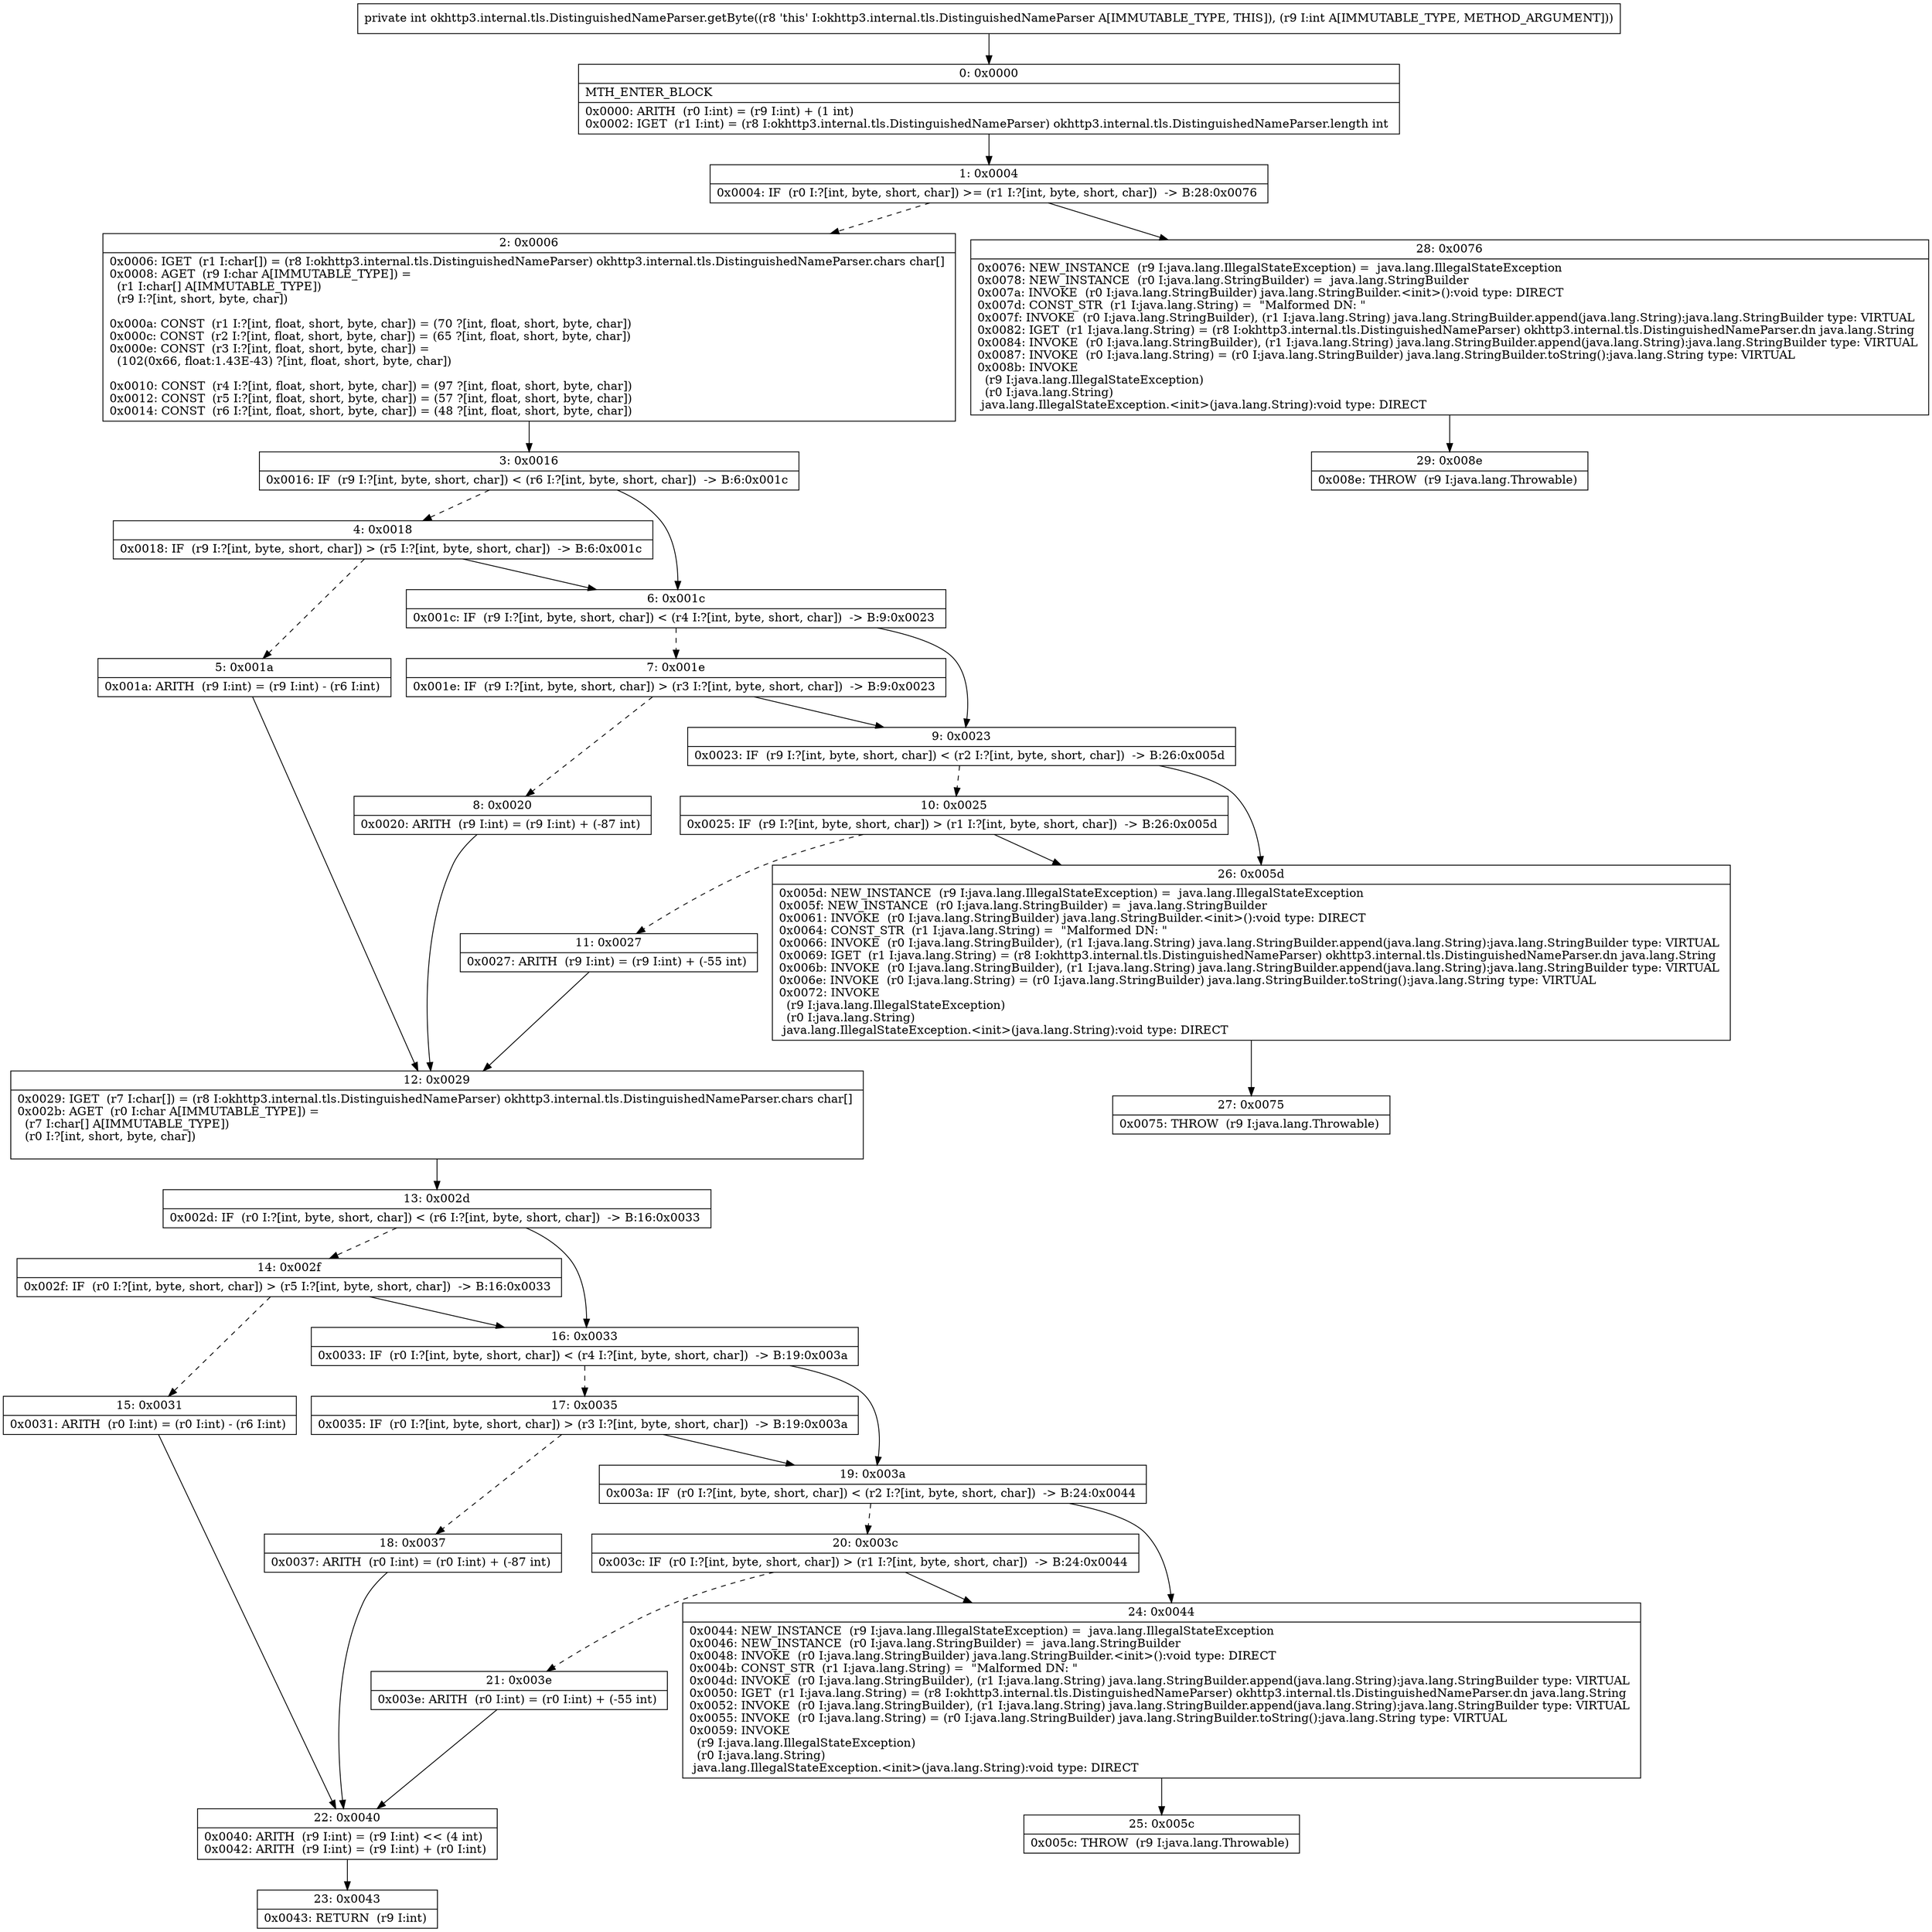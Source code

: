 digraph "CFG forokhttp3.internal.tls.DistinguishedNameParser.getByte(I)I" {
Node_0 [shape=record,label="{0\:\ 0x0000|MTH_ENTER_BLOCK\l|0x0000: ARITH  (r0 I:int) = (r9 I:int) + (1 int) \l0x0002: IGET  (r1 I:int) = (r8 I:okhttp3.internal.tls.DistinguishedNameParser) okhttp3.internal.tls.DistinguishedNameParser.length int \l}"];
Node_1 [shape=record,label="{1\:\ 0x0004|0x0004: IF  (r0 I:?[int, byte, short, char]) \>= (r1 I:?[int, byte, short, char])  \-\> B:28:0x0076 \l}"];
Node_2 [shape=record,label="{2\:\ 0x0006|0x0006: IGET  (r1 I:char[]) = (r8 I:okhttp3.internal.tls.DistinguishedNameParser) okhttp3.internal.tls.DistinguishedNameParser.chars char[] \l0x0008: AGET  (r9 I:char A[IMMUTABLE_TYPE]) = \l  (r1 I:char[] A[IMMUTABLE_TYPE])\l  (r9 I:?[int, short, byte, char])\l \l0x000a: CONST  (r1 I:?[int, float, short, byte, char]) = (70 ?[int, float, short, byte, char]) \l0x000c: CONST  (r2 I:?[int, float, short, byte, char]) = (65 ?[int, float, short, byte, char]) \l0x000e: CONST  (r3 I:?[int, float, short, byte, char]) = \l  (102(0x66, float:1.43E\-43) ?[int, float, short, byte, char])\l \l0x0010: CONST  (r4 I:?[int, float, short, byte, char]) = (97 ?[int, float, short, byte, char]) \l0x0012: CONST  (r5 I:?[int, float, short, byte, char]) = (57 ?[int, float, short, byte, char]) \l0x0014: CONST  (r6 I:?[int, float, short, byte, char]) = (48 ?[int, float, short, byte, char]) \l}"];
Node_3 [shape=record,label="{3\:\ 0x0016|0x0016: IF  (r9 I:?[int, byte, short, char]) \< (r6 I:?[int, byte, short, char])  \-\> B:6:0x001c \l}"];
Node_4 [shape=record,label="{4\:\ 0x0018|0x0018: IF  (r9 I:?[int, byte, short, char]) \> (r5 I:?[int, byte, short, char])  \-\> B:6:0x001c \l}"];
Node_5 [shape=record,label="{5\:\ 0x001a|0x001a: ARITH  (r9 I:int) = (r9 I:int) \- (r6 I:int) \l}"];
Node_6 [shape=record,label="{6\:\ 0x001c|0x001c: IF  (r9 I:?[int, byte, short, char]) \< (r4 I:?[int, byte, short, char])  \-\> B:9:0x0023 \l}"];
Node_7 [shape=record,label="{7\:\ 0x001e|0x001e: IF  (r9 I:?[int, byte, short, char]) \> (r3 I:?[int, byte, short, char])  \-\> B:9:0x0023 \l}"];
Node_8 [shape=record,label="{8\:\ 0x0020|0x0020: ARITH  (r9 I:int) = (r9 I:int) + (\-87 int) \l}"];
Node_9 [shape=record,label="{9\:\ 0x0023|0x0023: IF  (r9 I:?[int, byte, short, char]) \< (r2 I:?[int, byte, short, char])  \-\> B:26:0x005d \l}"];
Node_10 [shape=record,label="{10\:\ 0x0025|0x0025: IF  (r9 I:?[int, byte, short, char]) \> (r1 I:?[int, byte, short, char])  \-\> B:26:0x005d \l}"];
Node_11 [shape=record,label="{11\:\ 0x0027|0x0027: ARITH  (r9 I:int) = (r9 I:int) + (\-55 int) \l}"];
Node_12 [shape=record,label="{12\:\ 0x0029|0x0029: IGET  (r7 I:char[]) = (r8 I:okhttp3.internal.tls.DistinguishedNameParser) okhttp3.internal.tls.DistinguishedNameParser.chars char[] \l0x002b: AGET  (r0 I:char A[IMMUTABLE_TYPE]) = \l  (r7 I:char[] A[IMMUTABLE_TYPE])\l  (r0 I:?[int, short, byte, char])\l \l}"];
Node_13 [shape=record,label="{13\:\ 0x002d|0x002d: IF  (r0 I:?[int, byte, short, char]) \< (r6 I:?[int, byte, short, char])  \-\> B:16:0x0033 \l}"];
Node_14 [shape=record,label="{14\:\ 0x002f|0x002f: IF  (r0 I:?[int, byte, short, char]) \> (r5 I:?[int, byte, short, char])  \-\> B:16:0x0033 \l}"];
Node_15 [shape=record,label="{15\:\ 0x0031|0x0031: ARITH  (r0 I:int) = (r0 I:int) \- (r6 I:int) \l}"];
Node_16 [shape=record,label="{16\:\ 0x0033|0x0033: IF  (r0 I:?[int, byte, short, char]) \< (r4 I:?[int, byte, short, char])  \-\> B:19:0x003a \l}"];
Node_17 [shape=record,label="{17\:\ 0x0035|0x0035: IF  (r0 I:?[int, byte, short, char]) \> (r3 I:?[int, byte, short, char])  \-\> B:19:0x003a \l}"];
Node_18 [shape=record,label="{18\:\ 0x0037|0x0037: ARITH  (r0 I:int) = (r0 I:int) + (\-87 int) \l}"];
Node_19 [shape=record,label="{19\:\ 0x003a|0x003a: IF  (r0 I:?[int, byte, short, char]) \< (r2 I:?[int, byte, short, char])  \-\> B:24:0x0044 \l}"];
Node_20 [shape=record,label="{20\:\ 0x003c|0x003c: IF  (r0 I:?[int, byte, short, char]) \> (r1 I:?[int, byte, short, char])  \-\> B:24:0x0044 \l}"];
Node_21 [shape=record,label="{21\:\ 0x003e|0x003e: ARITH  (r0 I:int) = (r0 I:int) + (\-55 int) \l}"];
Node_22 [shape=record,label="{22\:\ 0x0040|0x0040: ARITH  (r9 I:int) = (r9 I:int) \<\< (4 int) \l0x0042: ARITH  (r9 I:int) = (r9 I:int) + (r0 I:int) \l}"];
Node_23 [shape=record,label="{23\:\ 0x0043|0x0043: RETURN  (r9 I:int) \l}"];
Node_24 [shape=record,label="{24\:\ 0x0044|0x0044: NEW_INSTANCE  (r9 I:java.lang.IllegalStateException) =  java.lang.IllegalStateException \l0x0046: NEW_INSTANCE  (r0 I:java.lang.StringBuilder) =  java.lang.StringBuilder \l0x0048: INVOKE  (r0 I:java.lang.StringBuilder) java.lang.StringBuilder.\<init\>():void type: DIRECT \l0x004b: CONST_STR  (r1 I:java.lang.String) =  \"Malformed DN: \" \l0x004d: INVOKE  (r0 I:java.lang.StringBuilder), (r1 I:java.lang.String) java.lang.StringBuilder.append(java.lang.String):java.lang.StringBuilder type: VIRTUAL \l0x0050: IGET  (r1 I:java.lang.String) = (r8 I:okhttp3.internal.tls.DistinguishedNameParser) okhttp3.internal.tls.DistinguishedNameParser.dn java.lang.String \l0x0052: INVOKE  (r0 I:java.lang.StringBuilder), (r1 I:java.lang.String) java.lang.StringBuilder.append(java.lang.String):java.lang.StringBuilder type: VIRTUAL \l0x0055: INVOKE  (r0 I:java.lang.String) = (r0 I:java.lang.StringBuilder) java.lang.StringBuilder.toString():java.lang.String type: VIRTUAL \l0x0059: INVOKE  \l  (r9 I:java.lang.IllegalStateException)\l  (r0 I:java.lang.String)\l java.lang.IllegalStateException.\<init\>(java.lang.String):void type: DIRECT \l}"];
Node_25 [shape=record,label="{25\:\ 0x005c|0x005c: THROW  (r9 I:java.lang.Throwable) \l}"];
Node_26 [shape=record,label="{26\:\ 0x005d|0x005d: NEW_INSTANCE  (r9 I:java.lang.IllegalStateException) =  java.lang.IllegalStateException \l0x005f: NEW_INSTANCE  (r0 I:java.lang.StringBuilder) =  java.lang.StringBuilder \l0x0061: INVOKE  (r0 I:java.lang.StringBuilder) java.lang.StringBuilder.\<init\>():void type: DIRECT \l0x0064: CONST_STR  (r1 I:java.lang.String) =  \"Malformed DN: \" \l0x0066: INVOKE  (r0 I:java.lang.StringBuilder), (r1 I:java.lang.String) java.lang.StringBuilder.append(java.lang.String):java.lang.StringBuilder type: VIRTUAL \l0x0069: IGET  (r1 I:java.lang.String) = (r8 I:okhttp3.internal.tls.DistinguishedNameParser) okhttp3.internal.tls.DistinguishedNameParser.dn java.lang.String \l0x006b: INVOKE  (r0 I:java.lang.StringBuilder), (r1 I:java.lang.String) java.lang.StringBuilder.append(java.lang.String):java.lang.StringBuilder type: VIRTUAL \l0x006e: INVOKE  (r0 I:java.lang.String) = (r0 I:java.lang.StringBuilder) java.lang.StringBuilder.toString():java.lang.String type: VIRTUAL \l0x0072: INVOKE  \l  (r9 I:java.lang.IllegalStateException)\l  (r0 I:java.lang.String)\l java.lang.IllegalStateException.\<init\>(java.lang.String):void type: DIRECT \l}"];
Node_27 [shape=record,label="{27\:\ 0x0075|0x0075: THROW  (r9 I:java.lang.Throwable) \l}"];
Node_28 [shape=record,label="{28\:\ 0x0076|0x0076: NEW_INSTANCE  (r9 I:java.lang.IllegalStateException) =  java.lang.IllegalStateException \l0x0078: NEW_INSTANCE  (r0 I:java.lang.StringBuilder) =  java.lang.StringBuilder \l0x007a: INVOKE  (r0 I:java.lang.StringBuilder) java.lang.StringBuilder.\<init\>():void type: DIRECT \l0x007d: CONST_STR  (r1 I:java.lang.String) =  \"Malformed DN: \" \l0x007f: INVOKE  (r0 I:java.lang.StringBuilder), (r1 I:java.lang.String) java.lang.StringBuilder.append(java.lang.String):java.lang.StringBuilder type: VIRTUAL \l0x0082: IGET  (r1 I:java.lang.String) = (r8 I:okhttp3.internal.tls.DistinguishedNameParser) okhttp3.internal.tls.DistinguishedNameParser.dn java.lang.String \l0x0084: INVOKE  (r0 I:java.lang.StringBuilder), (r1 I:java.lang.String) java.lang.StringBuilder.append(java.lang.String):java.lang.StringBuilder type: VIRTUAL \l0x0087: INVOKE  (r0 I:java.lang.String) = (r0 I:java.lang.StringBuilder) java.lang.StringBuilder.toString():java.lang.String type: VIRTUAL \l0x008b: INVOKE  \l  (r9 I:java.lang.IllegalStateException)\l  (r0 I:java.lang.String)\l java.lang.IllegalStateException.\<init\>(java.lang.String):void type: DIRECT \l}"];
Node_29 [shape=record,label="{29\:\ 0x008e|0x008e: THROW  (r9 I:java.lang.Throwable) \l}"];
MethodNode[shape=record,label="{private int okhttp3.internal.tls.DistinguishedNameParser.getByte((r8 'this' I:okhttp3.internal.tls.DistinguishedNameParser A[IMMUTABLE_TYPE, THIS]), (r9 I:int A[IMMUTABLE_TYPE, METHOD_ARGUMENT])) }"];
MethodNode -> Node_0;
Node_0 -> Node_1;
Node_1 -> Node_2[style=dashed];
Node_1 -> Node_28;
Node_2 -> Node_3;
Node_3 -> Node_4[style=dashed];
Node_3 -> Node_6;
Node_4 -> Node_5[style=dashed];
Node_4 -> Node_6;
Node_5 -> Node_12;
Node_6 -> Node_7[style=dashed];
Node_6 -> Node_9;
Node_7 -> Node_8[style=dashed];
Node_7 -> Node_9;
Node_8 -> Node_12;
Node_9 -> Node_10[style=dashed];
Node_9 -> Node_26;
Node_10 -> Node_11[style=dashed];
Node_10 -> Node_26;
Node_11 -> Node_12;
Node_12 -> Node_13;
Node_13 -> Node_14[style=dashed];
Node_13 -> Node_16;
Node_14 -> Node_15[style=dashed];
Node_14 -> Node_16;
Node_15 -> Node_22;
Node_16 -> Node_17[style=dashed];
Node_16 -> Node_19;
Node_17 -> Node_18[style=dashed];
Node_17 -> Node_19;
Node_18 -> Node_22;
Node_19 -> Node_20[style=dashed];
Node_19 -> Node_24;
Node_20 -> Node_21[style=dashed];
Node_20 -> Node_24;
Node_21 -> Node_22;
Node_22 -> Node_23;
Node_24 -> Node_25;
Node_26 -> Node_27;
Node_28 -> Node_29;
}

